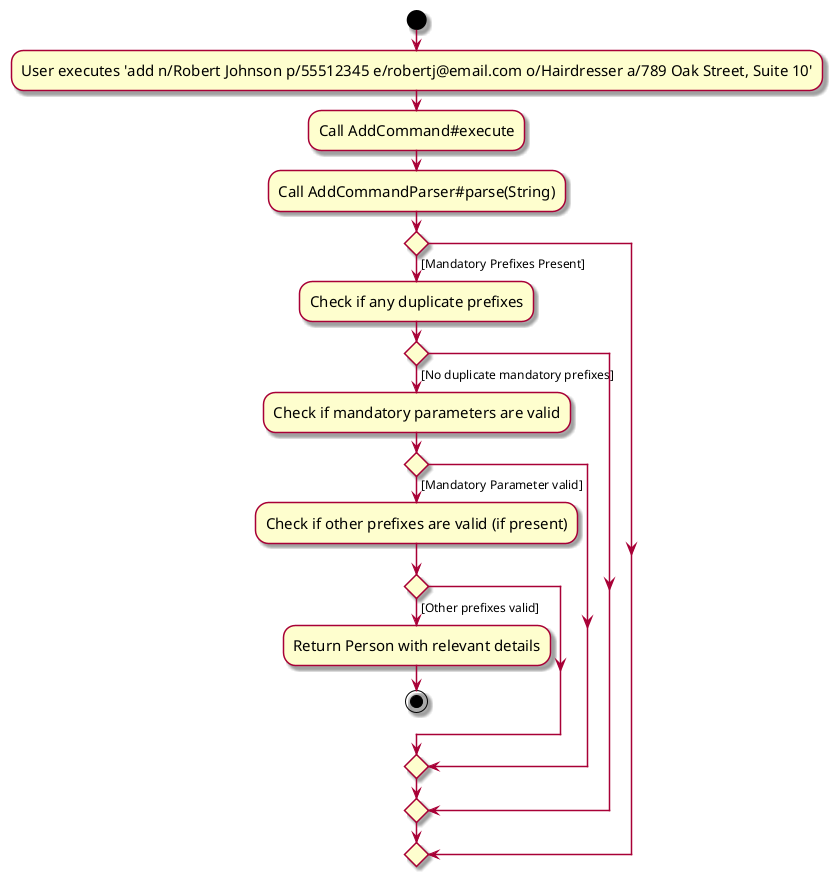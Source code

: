 @startuml
skin rose
skinparam ActivityFontSize 15
skinparam ArrowFontSize 12

start

:User executes 'add n/Robert Johnson p/55512345 e/robertj@email.com o/Hairdresser a/789 Oak Street, Suite 10';
:Call AddCommand#execute;
:Call AddCommandParser#parse(String);
  if () then ([Mandatory Prefixes Present])
    :Check if any duplicate prefixes;
    if () then ([No duplicate mandatory prefixes])
      :Check if mandatory parameters are valid;
      if () then ([Mandatory Parameter valid])
        :Check if other prefixes are valid (if present);
        if () then ([Other prefixes valid])
          :Return Person with relevant details;
          stop
@enduml

